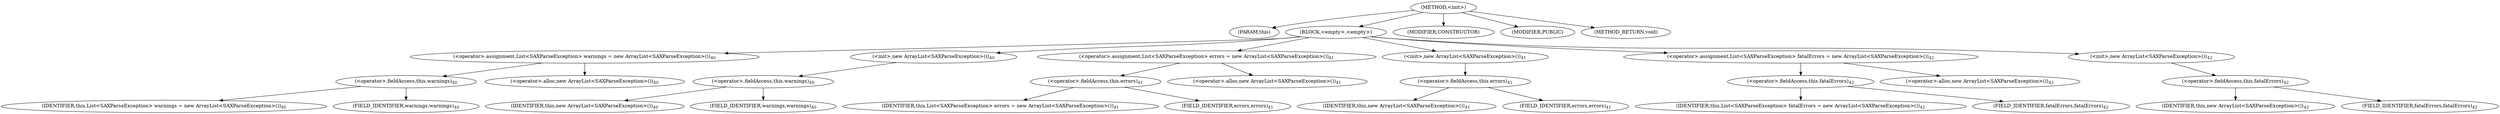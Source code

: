digraph "&lt;init&gt;" {  
"210" [label = <(METHOD,&lt;init&gt;)> ]
"211" [label = <(PARAM,this)> ]
"212" [label = <(BLOCK,&lt;empty&gt;,&lt;empty&gt;)> ]
"213" [label = <(&lt;operator&gt;.assignment,List&lt;SAXParseException&gt; warnings = new ArrayList&lt;SAXParseException&gt;())<SUB>40</SUB>> ]
"214" [label = <(&lt;operator&gt;.fieldAccess,this.warnings)<SUB>40</SUB>> ]
"215" [label = <(IDENTIFIER,this,List&lt;SAXParseException&gt; warnings = new ArrayList&lt;SAXParseException&gt;())<SUB>40</SUB>> ]
"216" [label = <(FIELD_IDENTIFIER,warnings,warnings)<SUB>40</SUB>> ]
"217" [label = <(&lt;operator&gt;.alloc,new ArrayList&lt;SAXParseException&gt;())<SUB>40</SUB>> ]
"218" [label = <(&lt;init&gt;,new ArrayList&lt;SAXParseException&gt;())<SUB>40</SUB>> ]
"219" [label = <(&lt;operator&gt;.fieldAccess,this.warnings)<SUB>40</SUB>> ]
"220" [label = <(IDENTIFIER,this,new ArrayList&lt;SAXParseException&gt;())<SUB>40</SUB>> ]
"221" [label = <(FIELD_IDENTIFIER,warnings,warnings)<SUB>40</SUB>> ]
"222" [label = <(&lt;operator&gt;.assignment,List&lt;SAXParseException&gt; errors = new ArrayList&lt;SAXParseException&gt;())<SUB>41</SUB>> ]
"223" [label = <(&lt;operator&gt;.fieldAccess,this.errors)<SUB>41</SUB>> ]
"224" [label = <(IDENTIFIER,this,List&lt;SAXParseException&gt; errors = new ArrayList&lt;SAXParseException&gt;())<SUB>41</SUB>> ]
"225" [label = <(FIELD_IDENTIFIER,errors,errors)<SUB>41</SUB>> ]
"226" [label = <(&lt;operator&gt;.alloc,new ArrayList&lt;SAXParseException&gt;())<SUB>41</SUB>> ]
"227" [label = <(&lt;init&gt;,new ArrayList&lt;SAXParseException&gt;())<SUB>41</SUB>> ]
"228" [label = <(&lt;operator&gt;.fieldAccess,this.errors)<SUB>41</SUB>> ]
"229" [label = <(IDENTIFIER,this,new ArrayList&lt;SAXParseException&gt;())<SUB>41</SUB>> ]
"230" [label = <(FIELD_IDENTIFIER,errors,errors)<SUB>41</SUB>> ]
"231" [label = <(&lt;operator&gt;.assignment,List&lt;SAXParseException&gt; fatalErrors = new ArrayList&lt;SAXParseException&gt;())<SUB>42</SUB>> ]
"232" [label = <(&lt;operator&gt;.fieldAccess,this.fatalErrors)<SUB>42</SUB>> ]
"233" [label = <(IDENTIFIER,this,List&lt;SAXParseException&gt; fatalErrors = new ArrayList&lt;SAXParseException&gt;())<SUB>42</SUB>> ]
"234" [label = <(FIELD_IDENTIFIER,fatalErrors,fatalErrors)<SUB>42</SUB>> ]
"235" [label = <(&lt;operator&gt;.alloc,new ArrayList&lt;SAXParseException&gt;())<SUB>42</SUB>> ]
"236" [label = <(&lt;init&gt;,new ArrayList&lt;SAXParseException&gt;())<SUB>42</SUB>> ]
"237" [label = <(&lt;operator&gt;.fieldAccess,this.fatalErrors)<SUB>42</SUB>> ]
"238" [label = <(IDENTIFIER,this,new ArrayList&lt;SAXParseException&gt;())<SUB>42</SUB>> ]
"239" [label = <(FIELD_IDENTIFIER,fatalErrors,fatalErrors)<SUB>42</SUB>> ]
"240" [label = <(MODIFIER,CONSTRUCTOR)> ]
"241" [label = <(MODIFIER,PUBLIC)> ]
"242" [label = <(METHOD_RETURN,void)> ]
  "210" -> "211" 
  "210" -> "212" 
  "210" -> "240" 
  "210" -> "241" 
  "210" -> "242" 
  "212" -> "213" 
  "212" -> "218" 
  "212" -> "222" 
  "212" -> "227" 
  "212" -> "231" 
  "212" -> "236" 
  "213" -> "214" 
  "213" -> "217" 
  "214" -> "215" 
  "214" -> "216" 
  "218" -> "219" 
  "219" -> "220" 
  "219" -> "221" 
  "222" -> "223" 
  "222" -> "226" 
  "223" -> "224" 
  "223" -> "225" 
  "227" -> "228" 
  "228" -> "229" 
  "228" -> "230" 
  "231" -> "232" 
  "231" -> "235" 
  "232" -> "233" 
  "232" -> "234" 
  "236" -> "237" 
  "237" -> "238" 
  "237" -> "239" 
}
